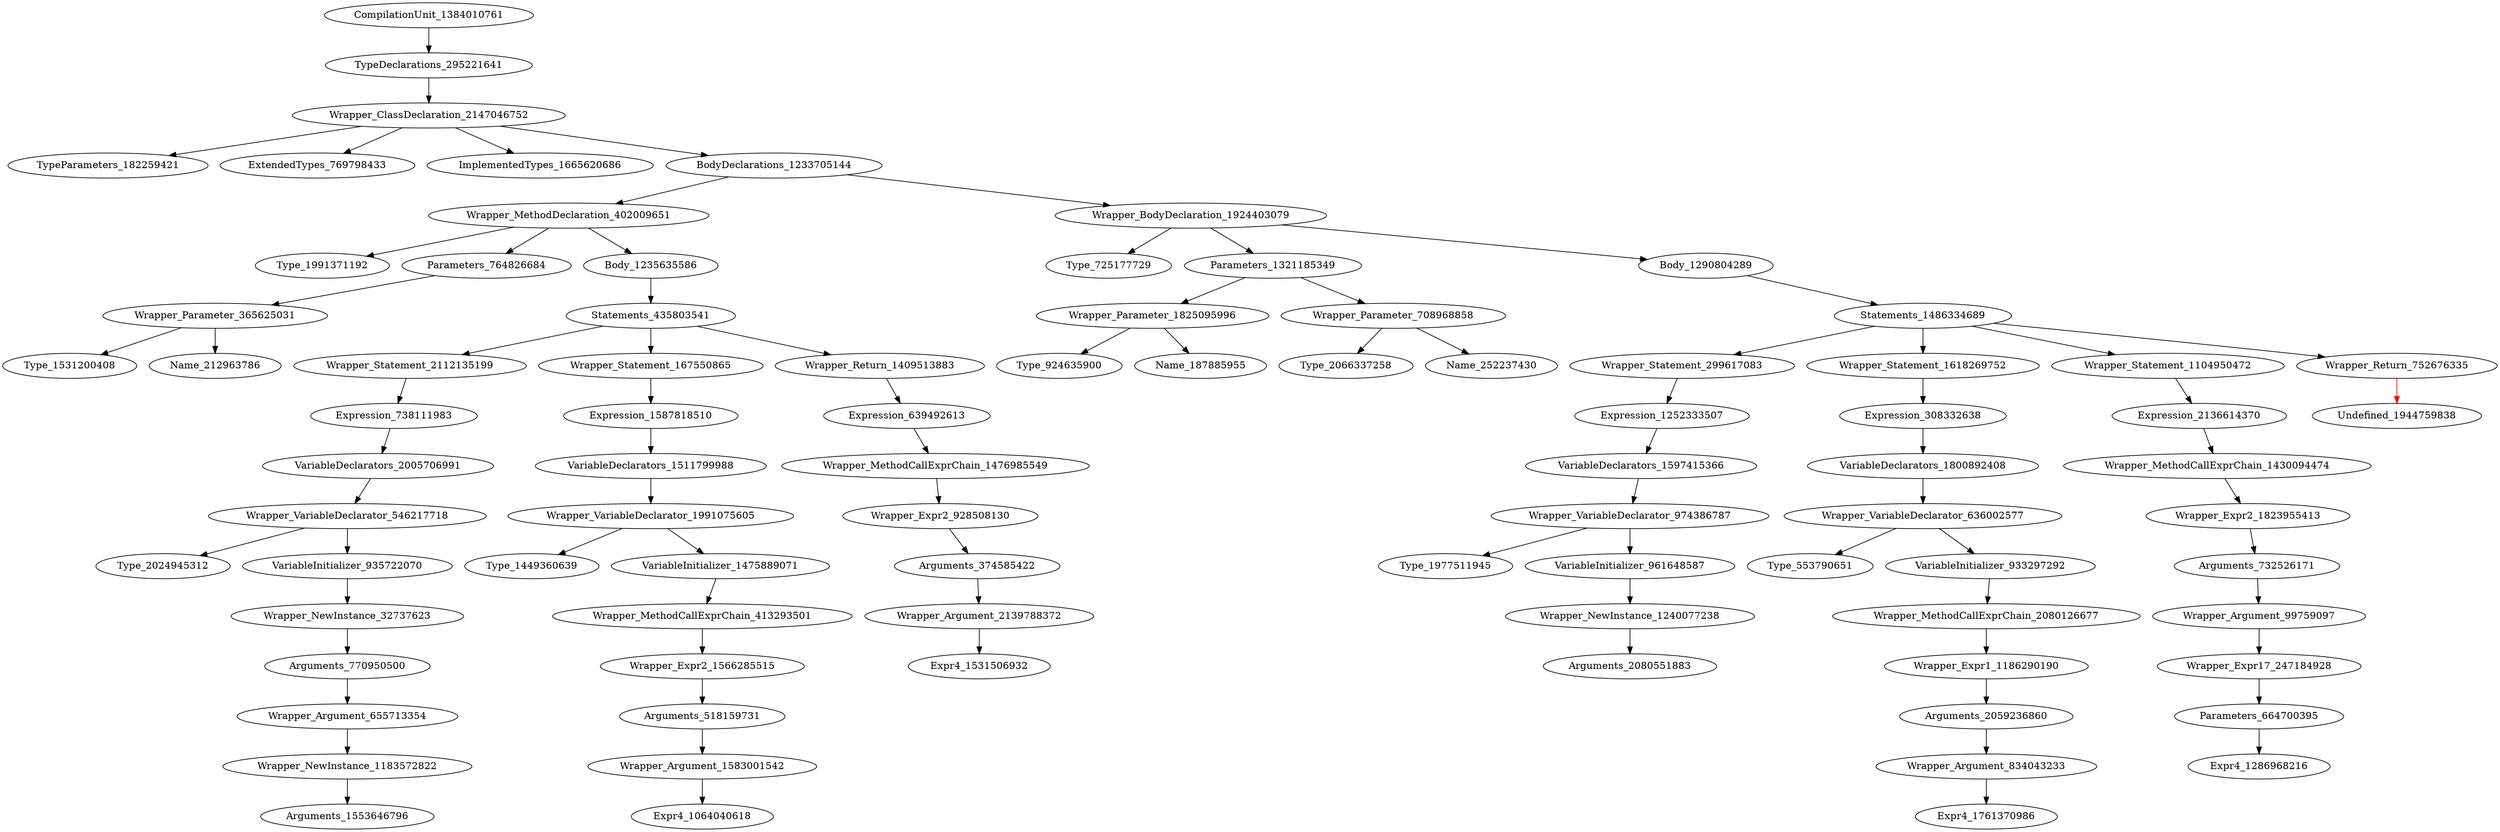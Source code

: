 digraph {
CompilationUnit_1384010761 -> TypeDeclarations_295221641
TypeDeclarations_295221641 -> Wrapper_ClassDeclaration_2147046752
Wrapper_ClassDeclaration_2147046752 -> TypeParameters_182259421
Wrapper_ClassDeclaration_2147046752 -> ExtendedTypes_769798433
Wrapper_ClassDeclaration_2147046752 -> ImplementedTypes_1665620686
Wrapper_ClassDeclaration_2147046752 -> BodyDeclarations_1233705144
BodyDeclarations_1233705144 -> Wrapper_MethodDeclaration_402009651
BodyDeclarations_1233705144 -> Wrapper_BodyDeclaration_1924403079
Wrapper_MethodDeclaration_402009651 -> Type_1991371192
Wrapper_MethodDeclaration_402009651 -> Parameters_764826684
Wrapper_MethodDeclaration_402009651 -> Body_1235635586
Wrapper_BodyDeclaration_1924403079 -> Type_725177729
Wrapper_BodyDeclaration_1924403079 -> Parameters_1321185349
Wrapper_BodyDeclaration_1924403079 -> Body_1290804289
Parameters_764826684 -> Wrapper_Parameter_365625031
Body_1235635586 -> Statements_435803541
Parameters_1321185349 -> Wrapper_Parameter_1825095996
Parameters_1321185349 -> Wrapper_Parameter_708968858
Body_1290804289 -> Statements_1486334689
Wrapper_Parameter_365625031 -> Type_1531200408
Wrapper_Parameter_365625031 -> Name_212963786
Statements_435803541 -> Wrapper_Statement_2112135199
Statements_435803541 -> Wrapper_Statement_167550865
Statements_435803541 -> Wrapper_Return_1409513883
Wrapper_Parameter_1825095996 -> Type_924635900
Wrapper_Parameter_1825095996 -> Name_187885955
Wrapper_Parameter_708968858 -> Type_2066337258
Wrapper_Parameter_708968858 -> Name_252237430
Statements_1486334689 -> Wrapper_Statement_299617083
Statements_1486334689 -> Wrapper_Statement_1618269752
Statements_1486334689 -> Wrapper_Statement_1104950472
Statements_1486334689 -> Wrapper_Return_752676335
Wrapper_Statement_2112135199 -> Expression_738111983
Wrapper_Statement_167550865 -> Expression_1587818510
Wrapper_Return_1409513883 -> Expression_639492613
Wrapper_Statement_299617083 -> Expression_1252333507
Wrapper_Statement_1618269752 -> Expression_308332638
Wrapper_Statement_1104950472 -> Expression_2136614370
Wrapper_Return_752676335 -> Undefined_1944759838 [color = red] 
Expression_738111983 -> VariableDeclarators_2005706991
Expression_1587818510 -> VariableDeclarators_1511799988
Expression_639492613 -> Wrapper_MethodCallExprChain_1476985549
Expression_1252333507 -> VariableDeclarators_1597415366
Expression_308332638 -> VariableDeclarators_1800892408
Expression_2136614370 -> Wrapper_MethodCallExprChain_1430094474
VariableDeclarators_2005706991 -> Wrapper_VariableDeclarator_546217718
VariableDeclarators_1511799988 -> Wrapper_VariableDeclarator_1991075605
Wrapper_MethodCallExprChain_1476985549 -> Wrapper_Expr2_928508130
VariableDeclarators_1597415366 -> Wrapper_VariableDeclarator_974386787
VariableDeclarators_1800892408 -> Wrapper_VariableDeclarator_636002577
Wrapper_MethodCallExprChain_1430094474 -> Wrapper_Expr2_1823955413
Wrapper_VariableDeclarator_546217718 -> Type_2024945312
Wrapper_VariableDeclarator_546217718 -> VariableInitializer_935722070
Wrapper_VariableDeclarator_1991075605 -> Type_1449360639
Wrapper_VariableDeclarator_1991075605 -> VariableInitializer_1475889071
Wrapper_Expr2_928508130 -> Arguments_374585422
Wrapper_VariableDeclarator_974386787 -> Type_1977511945
Wrapper_VariableDeclarator_974386787 -> VariableInitializer_961648587
Wrapper_VariableDeclarator_636002577 -> Type_553790651
Wrapper_VariableDeclarator_636002577 -> VariableInitializer_933297292
Wrapper_Expr2_1823955413 -> Arguments_732526171
VariableInitializer_935722070 -> Wrapper_NewInstance_32737623
VariableInitializer_1475889071 -> Wrapper_MethodCallExprChain_413293501
Arguments_374585422 -> Wrapper_Argument_2139788372
VariableInitializer_961648587 -> Wrapper_NewInstance_1240077238
VariableInitializer_933297292 -> Wrapper_MethodCallExprChain_2080126677
Arguments_732526171 -> Wrapper_Argument_99759097
Wrapper_NewInstance_32737623 -> Arguments_770950500
Wrapper_MethodCallExprChain_413293501 -> Wrapper_Expr2_1566285515
Wrapper_Argument_2139788372 -> Expr4_1531506932
Wrapper_NewInstance_1240077238 -> Arguments_2080551883
Wrapper_MethodCallExprChain_2080126677 -> Wrapper_Expr1_1186290190
Wrapper_Argument_99759097 -> Wrapper_Expr17_247184928
Arguments_770950500 -> Wrapper_Argument_655713354
Wrapper_Expr2_1566285515 -> Arguments_518159731
Wrapper_Expr1_1186290190 -> Arguments_2059236860
Wrapper_Expr17_247184928 -> Parameters_664700395
Wrapper_Argument_655713354 -> Wrapper_NewInstance_1183572822
Arguments_518159731 -> Wrapper_Argument_1583001542
Arguments_2059236860 -> Wrapper_Argument_834043233
Parameters_664700395 -> Expr4_1286968216
Wrapper_NewInstance_1183572822 -> Arguments_1553646796
Wrapper_Argument_1583001542 -> Expr4_1064040618
Wrapper_Argument_834043233 -> Expr4_1761370986
}